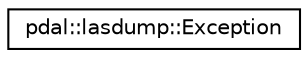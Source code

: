 digraph "Graphical Class Hierarchy"
{
  edge [fontname="Helvetica",fontsize="10",labelfontname="Helvetica",labelfontsize="10"];
  node [fontname="Helvetica",fontsize="10",shape=record];
  rankdir="LR";
  Node1 [label="pdal::lasdump::Exception",height=0.2,width=0.4,color="black", fillcolor="white", style="filled",URL="$structpdal_1_1lasdump_1_1Exception.html"];
}
